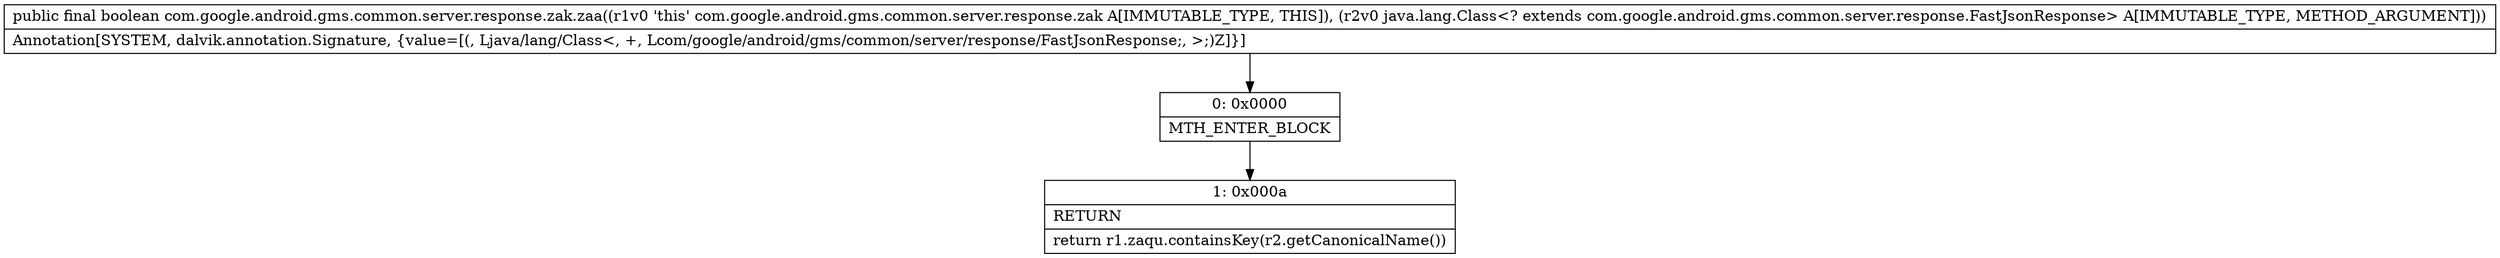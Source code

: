 digraph "CFG forcom.google.android.gms.common.server.response.zak.zaa(Ljava\/lang\/Class;)Z" {
Node_0 [shape=record,label="{0\:\ 0x0000|MTH_ENTER_BLOCK\l}"];
Node_1 [shape=record,label="{1\:\ 0x000a|RETURN\l|return r1.zaqu.containsKey(r2.getCanonicalName())\l}"];
MethodNode[shape=record,label="{public final boolean com.google.android.gms.common.server.response.zak.zaa((r1v0 'this' com.google.android.gms.common.server.response.zak A[IMMUTABLE_TYPE, THIS]), (r2v0 java.lang.Class\<? extends com.google.android.gms.common.server.response.FastJsonResponse\> A[IMMUTABLE_TYPE, METHOD_ARGUMENT]))  | Annotation[SYSTEM, dalvik.annotation.Signature, \{value=[(, Ljava\/lang\/Class\<, +, Lcom\/google\/android\/gms\/common\/server\/response\/FastJsonResponse;, \>;)Z]\}]\l}"];
MethodNode -> Node_0;
Node_0 -> Node_1;
}

